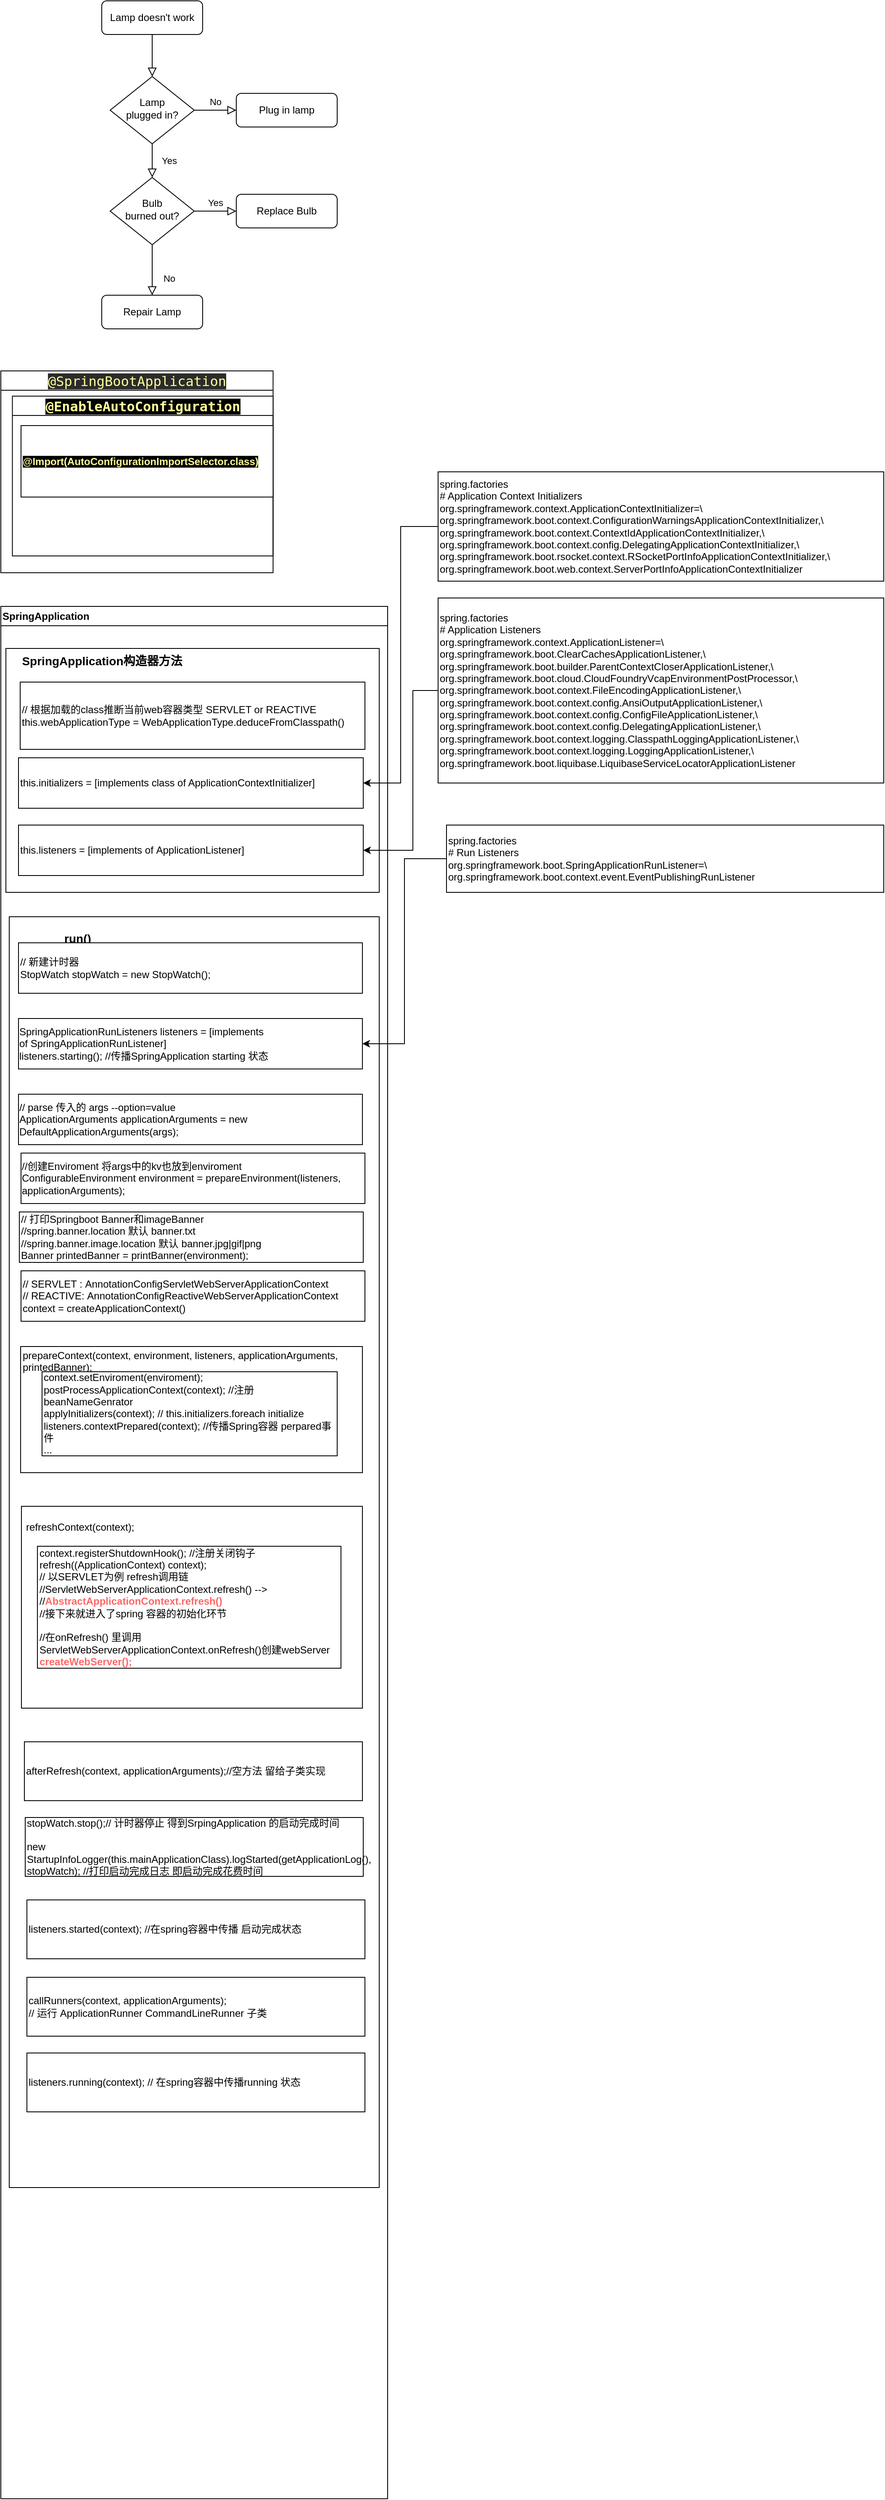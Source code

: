 <mxfile version="21.2.1" type="github">
  <diagram id="C5RBs43oDa-KdzZeNtuy" name="Page-1">
    <mxGraphModel dx="1434" dy="771" grid="1" gridSize="10" guides="1" tooltips="1" connect="1" arrows="1" fold="1" page="1" pageScale="1" pageWidth="827" pageHeight="1169" math="0" shadow="0">
      <root>
        <mxCell id="WIyWlLk6GJQsqaUBKTNV-0" />
        <mxCell id="WIyWlLk6GJQsqaUBKTNV-1" parent="WIyWlLk6GJQsqaUBKTNV-0" />
        <mxCell id="WIyWlLk6GJQsqaUBKTNV-2" value="" style="rounded=0;html=1;jettySize=auto;orthogonalLoop=1;fontSize=11;endArrow=block;endFill=0;endSize=8;strokeWidth=1;shadow=0;labelBackgroundColor=none;edgeStyle=orthogonalEdgeStyle;" parent="WIyWlLk6GJQsqaUBKTNV-1" source="WIyWlLk6GJQsqaUBKTNV-3" target="WIyWlLk6GJQsqaUBKTNV-6" edge="1">
          <mxGeometry relative="1" as="geometry" />
        </mxCell>
        <mxCell id="WIyWlLk6GJQsqaUBKTNV-3" value="Lamp doesn&#39;t work" style="rounded=1;whiteSpace=wrap;html=1;fontSize=12;glass=0;strokeWidth=1;shadow=0;" parent="WIyWlLk6GJQsqaUBKTNV-1" vertex="1">
          <mxGeometry x="160" y="80" width="120" height="40" as="geometry" />
        </mxCell>
        <mxCell id="WIyWlLk6GJQsqaUBKTNV-4" value="Yes" style="rounded=0;html=1;jettySize=auto;orthogonalLoop=1;fontSize=11;endArrow=block;endFill=0;endSize=8;strokeWidth=1;shadow=0;labelBackgroundColor=none;edgeStyle=orthogonalEdgeStyle;" parent="WIyWlLk6GJQsqaUBKTNV-1" source="WIyWlLk6GJQsqaUBKTNV-6" target="WIyWlLk6GJQsqaUBKTNV-10" edge="1">
          <mxGeometry y="20" relative="1" as="geometry">
            <mxPoint as="offset" />
          </mxGeometry>
        </mxCell>
        <mxCell id="WIyWlLk6GJQsqaUBKTNV-5" value="No" style="edgeStyle=orthogonalEdgeStyle;rounded=0;html=1;jettySize=auto;orthogonalLoop=1;fontSize=11;endArrow=block;endFill=0;endSize=8;strokeWidth=1;shadow=0;labelBackgroundColor=none;" parent="WIyWlLk6GJQsqaUBKTNV-1" source="WIyWlLk6GJQsqaUBKTNV-6" target="WIyWlLk6GJQsqaUBKTNV-7" edge="1">
          <mxGeometry y="10" relative="1" as="geometry">
            <mxPoint as="offset" />
          </mxGeometry>
        </mxCell>
        <mxCell id="WIyWlLk6GJQsqaUBKTNV-6" value="Lamp&lt;br&gt;plugged in?" style="rhombus;whiteSpace=wrap;html=1;shadow=0;fontFamily=Helvetica;fontSize=12;align=center;strokeWidth=1;spacing=6;spacingTop=-4;" parent="WIyWlLk6GJQsqaUBKTNV-1" vertex="1">
          <mxGeometry x="170" y="170" width="100" height="80" as="geometry" />
        </mxCell>
        <mxCell id="WIyWlLk6GJQsqaUBKTNV-7" value="Plug in lamp" style="rounded=1;whiteSpace=wrap;html=1;fontSize=12;glass=0;strokeWidth=1;shadow=0;" parent="WIyWlLk6GJQsqaUBKTNV-1" vertex="1">
          <mxGeometry x="320" y="190" width="120" height="40" as="geometry" />
        </mxCell>
        <mxCell id="WIyWlLk6GJQsqaUBKTNV-8" value="No" style="rounded=0;html=1;jettySize=auto;orthogonalLoop=1;fontSize=11;endArrow=block;endFill=0;endSize=8;strokeWidth=1;shadow=0;labelBackgroundColor=none;edgeStyle=orthogonalEdgeStyle;" parent="WIyWlLk6GJQsqaUBKTNV-1" source="WIyWlLk6GJQsqaUBKTNV-10" target="WIyWlLk6GJQsqaUBKTNV-11" edge="1">
          <mxGeometry x="0.333" y="20" relative="1" as="geometry">
            <mxPoint as="offset" />
          </mxGeometry>
        </mxCell>
        <mxCell id="WIyWlLk6GJQsqaUBKTNV-9" value="Yes" style="edgeStyle=orthogonalEdgeStyle;rounded=0;html=1;jettySize=auto;orthogonalLoop=1;fontSize=11;endArrow=block;endFill=0;endSize=8;strokeWidth=1;shadow=0;labelBackgroundColor=none;" parent="WIyWlLk6GJQsqaUBKTNV-1" source="WIyWlLk6GJQsqaUBKTNV-10" target="WIyWlLk6GJQsqaUBKTNV-12" edge="1">
          <mxGeometry y="10" relative="1" as="geometry">
            <mxPoint as="offset" />
          </mxGeometry>
        </mxCell>
        <mxCell id="WIyWlLk6GJQsqaUBKTNV-10" value="Bulb&lt;br&gt;burned out?" style="rhombus;whiteSpace=wrap;html=1;shadow=0;fontFamily=Helvetica;fontSize=12;align=center;strokeWidth=1;spacing=6;spacingTop=-4;" parent="WIyWlLk6GJQsqaUBKTNV-1" vertex="1">
          <mxGeometry x="170" y="290" width="100" height="80" as="geometry" />
        </mxCell>
        <mxCell id="WIyWlLk6GJQsqaUBKTNV-11" value="Repair Lamp" style="rounded=1;whiteSpace=wrap;html=1;fontSize=12;glass=0;strokeWidth=1;shadow=0;" parent="WIyWlLk6GJQsqaUBKTNV-1" vertex="1">
          <mxGeometry x="160" y="430" width="120" height="40" as="geometry" />
        </mxCell>
        <mxCell id="WIyWlLk6GJQsqaUBKTNV-12" value="Replace Bulb" style="rounded=1;whiteSpace=wrap;html=1;fontSize=12;glass=0;strokeWidth=1;shadow=0;" parent="WIyWlLk6GJQsqaUBKTNV-1" vertex="1">
          <mxGeometry x="320" y="310" width="120" height="40" as="geometry" />
        </mxCell>
        <mxCell id="ttMFiYH-_PNSuwCw0Hvd-2" value="&lt;pre style=&quot;border-color: var(--border-color); font-weight: 400; text-align: left; background-color: rgb(43, 43, 43); font-family: &amp;quot;M+ 1mn&amp;quot;, monospace; font-size: 12pt;&quot;&gt;&lt;font style=&quot;border-color: var(--border-color);&quot; color=&quot;#ffff99&quot;&gt;@SpringBootApplication&lt;/font&gt;&lt;/pre&gt;" style="swimlane;whiteSpace=wrap;html=1;" parent="WIyWlLk6GJQsqaUBKTNV-1" vertex="1">
          <mxGeometry x="40" y="520" width="323.75" height="240" as="geometry" />
        </mxCell>
        <mxCell id="ttMFiYH-_PNSuwCw0Hvd-4" value="&lt;pre style=&quot;font-family: &amp;quot;M+ 1mn&amp;quot;, monospace; font-size: 12pt;&quot;&gt;&lt;span style=&quot;background-color: rgb(0, 0, 0);&quot;&gt;&lt;font color=&quot;#ffff99&quot;&gt;@EnableAutoConfiguration&lt;/font&gt;&lt;/span&gt;&lt;/pre&gt;" style="swimlane;whiteSpace=wrap;html=1;" parent="ttMFiYH-_PNSuwCw0Hvd-2" vertex="1">
          <mxGeometry x="13.75" y="30" width="310" height="190" as="geometry" />
        </mxCell>
        <mxCell id="ttMFiYH-_PNSuwCw0Hvd-6" value="&lt;b&gt;&lt;font style=&quot;background-color: rgb(0, 0, 0);&quot; color=&quot;#ffff99&quot;&gt;@Import(AutoConfigurationImportSelector.class)&lt;/font&gt;&lt;/b&gt;" style="whiteSpace=wrap;html=1;align=left;" parent="ttMFiYH-_PNSuwCw0Hvd-4" vertex="1">
          <mxGeometry x="10.25" y="35" width="299.75" height="85" as="geometry" />
        </mxCell>
        <mxCell id="s4y_qQUdnjhd9skRipB7-0" value="SpringApplication" style="swimlane;whiteSpace=wrap;html=1;align=left;" parent="WIyWlLk6GJQsqaUBKTNV-1" vertex="1">
          <mxGeometry x="40" y="800" width="460" height="2250" as="geometry" />
        </mxCell>
        <mxCell id="s4y_qQUdnjhd9skRipB7-11" value="" style="rounded=0;whiteSpace=wrap;html=1;" parent="s4y_qQUdnjhd9skRipB7-0" vertex="1">
          <mxGeometry x="6" y="50" width="444" height="290" as="geometry" />
        </mxCell>
        <mxCell id="s4y_qQUdnjhd9skRipB7-1" value="// 根据加载的class推断当前web容器类型 SERVLET or REACTIVE&lt;br&gt;this.webApplicationType =&amp;nbsp;WebApplicationType.deduceFromClasspath()" style="whiteSpace=wrap;html=1;align=left;" parent="s4y_qQUdnjhd9skRipB7-0" vertex="1">
          <mxGeometry x="23" y="90" width="410" height="80" as="geometry" />
        </mxCell>
        <mxCell id="s4y_qQUdnjhd9skRipB7-6" value="this.listeners = [implements of&amp;nbsp;ApplicationListener]" style="whiteSpace=wrap;html=1;align=left;" parent="s4y_qQUdnjhd9skRipB7-0" vertex="1">
          <mxGeometry x="21" y="260" width="410" height="60" as="geometry" />
        </mxCell>
        <mxCell id="s4y_qQUdnjhd9skRipB7-2" value="this.initializers = [implements class of ApplicationContextInitializer]" style="whiteSpace=wrap;html=1;align=left;" parent="s4y_qQUdnjhd9skRipB7-0" vertex="1">
          <mxGeometry x="21" y="180" width="410" height="60" as="geometry" />
        </mxCell>
        <mxCell id="s4y_qQUdnjhd9skRipB7-12" value="&lt;span style=&quot;font-size: 14px;&quot;&gt;&lt;b&gt;SpringApplication构造器方法&lt;/b&gt;&lt;/span&gt;" style="text;html=1;strokeColor=none;fillColor=none;align=center;verticalAlign=middle;whiteSpace=wrap;rounded=0;" parent="s4y_qQUdnjhd9skRipB7-0" vertex="1">
          <mxGeometry x="21" y="50" width="199" height="30" as="geometry" />
        </mxCell>
        <mxCell id="s4y_qQUdnjhd9skRipB7-13" value="" style="rounded=0;whiteSpace=wrap;html=1;" parent="s4y_qQUdnjhd9skRipB7-0" vertex="1">
          <mxGeometry x="10" y="369" width="440" height="1511" as="geometry" />
        </mxCell>
        <mxCell id="s4y_qQUdnjhd9skRipB7-14" value="run()" style="text;html=1;strokeColor=none;fillColor=none;align=center;verticalAlign=middle;whiteSpace=wrap;rounded=0;fontStyle=1;fontSize=14;" parent="s4y_qQUdnjhd9skRipB7-0" vertex="1">
          <mxGeometry x="22" y="380" width="139" height="30" as="geometry" />
        </mxCell>
        <mxCell id="s4y_qQUdnjhd9skRipB7-15" value="// 新建计时器&lt;br&gt;StopWatch stopWatch = new StopWatch();" style="rounded=0;whiteSpace=wrap;html=1;align=left;" parent="s4y_qQUdnjhd9skRipB7-0" vertex="1">
          <mxGeometry x="21" y="400" width="409" height="60" as="geometry" />
        </mxCell>
        <mxCell id="s4y_qQUdnjhd9skRipB7-16" value="&lt;div style=&quot;text-align: left;&quot;&gt;&lt;span style=&quot;background-color: initial;&quot;&gt;SpringApplicationRunListeners listeners = [implements of&amp;nbsp;SpringApplicationRunListener]&lt;/span&gt;&lt;/div&gt;&lt;div style=&quot;text-align: left;&quot;&gt;&lt;span style=&quot;background-color: initial;&quot;&gt;listeners.starting(); //传播SpringApplication starting 状态&amp;nbsp;&lt;/span&gt;&lt;/div&gt;" style="rounded=0;whiteSpace=wrap;html=1;" parent="s4y_qQUdnjhd9skRipB7-0" vertex="1">
          <mxGeometry x="21" y="490" width="409" height="60" as="geometry" />
        </mxCell>
        <mxCell id="s4y_qQUdnjhd9skRipB7-22" value="&lt;div style=&quot;text-align: left;&quot;&gt;// parse 传入的 args --option=value&lt;/div&gt;&lt;div style=&quot;text-align: left;&quot;&gt;ApplicationArguments applicationArguments = new DefaultApplicationArguments(args);&amp;nbsp;&lt;br&gt;&lt;/div&gt;" style="rounded=0;whiteSpace=wrap;html=1;" parent="s4y_qQUdnjhd9skRipB7-0" vertex="1">
          <mxGeometry x="21" y="580" width="409" height="60" as="geometry" />
        </mxCell>
        <mxCell id="s4y_qQUdnjhd9skRipB7-23" value="&lt;div style=&quot;text-align: left;&quot;&gt;//创建Enviroment 将args中的kv也放到enviroment&lt;/div&gt;&lt;div style=&quot;text-align: left;&quot;&gt;ConfigurableEnvironment environment = prepareEnvironment(listeners, applicationArguments);&lt;br&gt;&lt;/div&gt;" style="rounded=0;whiteSpace=wrap;html=1;" parent="s4y_qQUdnjhd9skRipB7-0" vertex="1">
          <mxGeometry x="24" y="650" width="409" height="60" as="geometry" />
        </mxCell>
        <mxCell id="s4y_qQUdnjhd9skRipB7-24" value="&lt;div style=&quot;&quot;&gt;// 打印Springboot Banner和imageBanner&lt;/div&gt;&lt;div style=&quot;&quot;&gt;//spring.banner.location 默认 banner.txt&lt;/div&gt;&lt;div style=&quot;&quot;&gt;//spring.banner.image.location 默认 banner.jpg|gif|png&lt;/div&gt;&lt;div style=&quot;&quot;&gt;Banner printedBanner = printBanner(environment);&lt;br&gt;&lt;/div&gt;" style="rounded=0;whiteSpace=wrap;html=1;align=left;" parent="s4y_qQUdnjhd9skRipB7-0" vertex="1">
          <mxGeometry x="22" y="720" width="409" height="60" as="geometry" />
        </mxCell>
        <mxCell id="s4y_qQUdnjhd9skRipB7-25" value="&lt;div style=&quot;&quot;&gt;// SERVLET :&amp;nbsp;AnnotationConfigServletWebServerApplicationContext&lt;/div&gt;&lt;div style=&quot;&quot;&gt;// REACTIVE:&amp;nbsp;AnnotationConfigReactiveWebServerApplicationContext&lt;/div&gt;&lt;div style=&quot;&quot;&gt;context = createApplicationContext()&lt;br&gt;&lt;/div&gt;" style="rounded=0;whiteSpace=wrap;html=1;align=left;" parent="s4y_qQUdnjhd9skRipB7-0" vertex="1">
          <mxGeometry x="24" y="790" width="409" height="60" as="geometry" />
        </mxCell>
        <mxCell id="s4y_qQUdnjhd9skRipB7-26" value="&lt;div style=&quot;&quot;&gt;&lt;br&gt;&lt;/div&gt;" style="rounded=0;whiteSpace=wrap;html=1;align=left;" parent="s4y_qQUdnjhd9skRipB7-0" vertex="1">
          <mxGeometry x="23.5" y="880" width="406.5" height="150" as="geometry" />
        </mxCell>
        <mxCell id="s4y_qQUdnjhd9skRipB7-27" value="&lt;div style=&quot;border-color: var(--border-color);&quot;&gt;prepareContext(context, environment, listeners, applicationArguments, printedBanner);&lt;br style=&quot;border-color: var(--border-color);&quot;&gt;&lt;/div&gt;&lt;div style=&quot;border-color: var(--border-color);&quot;&gt;&lt;br style=&quot;border-color: var(--border-color);&quot;&gt;&lt;/div&gt;" style="text;html=1;strokeColor=none;fillColor=none;align=left;verticalAlign=middle;whiteSpace=wrap;rounded=0;" parent="s4y_qQUdnjhd9skRipB7-0" vertex="1">
          <mxGeometry x="24" y="880" width="400" height="50" as="geometry" />
        </mxCell>
        <mxCell id="s4y_qQUdnjhd9skRipB7-28" value="context.setEnviroment(enviroment);&lt;br&gt;postProcessApplicationContext(context); //注册beanNameGenrator&lt;br&gt;&lt;span style=&quot;background-color: initial;&quot;&gt;  &lt;/span&gt;&lt;span style=&quot;background-color: initial;&quot;&gt;applyInitializers(context); // this.initializers.foreach initialize&lt;br&gt;&lt;/span&gt;listeners.contextPrepared(context); //传播Spring容器 perpared事件&lt;br&gt;...&lt;br&gt;" style="rounded=0;whiteSpace=wrap;html=1;align=left;" parent="s4y_qQUdnjhd9skRipB7-0" vertex="1">
          <mxGeometry x="49" y="910" width="351" height="100" as="geometry" />
        </mxCell>
        <mxCell id="s4y_qQUdnjhd9skRipB7-29" value="&lt;div style=&quot;&quot;&gt;&lt;br&gt;&lt;/div&gt;" style="rounded=0;whiteSpace=wrap;html=1;align=left;" parent="s4y_qQUdnjhd9skRipB7-0" vertex="1">
          <mxGeometry x="24.5" y="1070" width="405.5" height="240" as="geometry" />
        </mxCell>
        <mxCell id="s4y_qQUdnjhd9skRipB7-30" value="refreshContext(context);" style="text;html=1;strokeColor=none;fillColor=none;align=left;verticalAlign=middle;whiteSpace=wrap;rounded=0;" parent="s4y_qQUdnjhd9skRipB7-0" vertex="1">
          <mxGeometry x="28" y="1080" width="282" height="30" as="geometry" />
        </mxCell>
        <mxCell id="s4y_qQUdnjhd9skRipB7-31" value="context.registerShutdownHook(); //注册关闭钩子&lt;br&gt;refresh((ApplicationContext) context);&lt;br&gt;// 以SERVLET为例 refresh调用链&lt;br&gt;//ServletWebServerApplicationContext.refresh() --&amp;gt;&lt;br&gt;//&lt;b&gt;&lt;font color=&quot;#ff6666&quot;&gt;AbstractApplicationContext.refresh()&lt;/font&gt;&lt;/b&gt;&lt;br&gt;//接下来就进入了spring 容器的初始化环节&lt;br&gt;&lt;br&gt;//在onRefresh() 里调用ServletWebServerApplicationContext.onRefresh()创建webServer&lt;br&gt;&lt;b&gt;&lt;font color=&quot;#ff6666&quot;&gt;createWebServer();&lt;/font&gt;&lt;/b&gt;" style="rounded=0;whiteSpace=wrap;html=1;align=left;" parent="s4y_qQUdnjhd9skRipB7-0" vertex="1">
          <mxGeometry x="43.5" y="1117.5" width="361" height="145" as="geometry" />
        </mxCell>
        <mxCell id="s4y_qQUdnjhd9skRipB7-32" value="&lt;div style=&quot;&quot;&gt;afterRefresh(context, applicationArguments);//空方法 留给子类实现&lt;br&gt;&lt;/div&gt;" style="rounded=0;whiteSpace=wrap;html=1;align=left;" parent="s4y_qQUdnjhd9skRipB7-0" vertex="1">
          <mxGeometry x="28" y="1350" width="402" height="70" as="geometry" />
        </mxCell>
        <mxCell id="s4y_qQUdnjhd9skRipB7-33" value="&lt;div style=&quot;&quot;&gt;stopWatch.stop();// 计时器停止 得到SrpingApplication 的启动完成时间&lt;br&gt;&lt;/div&gt;&lt;div style=&quot;&quot;&gt;&lt;br&gt;&lt;/div&gt;&lt;div style=&quot;&quot;&gt;new StartupInfoLogger(this.mainApplicationClass).logStarted(getApplicationLog(), stopWatch); //打印启动完成日志 即启动完成花费时间&lt;/div&gt;" style="rounded=0;whiteSpace=wrap;html=1;align=left;" parent="s4y_qQUdnjhd9skRipB7-0" vertex="1">
          <mxGeometry x="29" y="1440" width="402" height="70" as="geometry" />
        </mxCell>
        <mxCell id="s4y_qQUdnjhd9skRipB7-56" value="&lt;div style=&quot;&quot;&gt;listeners.started(context); //在spring容器中传播 启动完成状态&lt;br&gt;&lt;/div&gt;" style="rounded=0;whiteSpace=wrap;html=1;align=left;" parent="s4y_qQUdnjhd9skRipB7-0" vertex="1">
          <mxGeometry x="31" y="1538" width="402" height="70" as="geometry" />
        </mxCell>
        <mxCell id="s4y_qQUdnjhd9skRipB7-57" value="&lt;div style=&quot;&quot;&gt;callRunners(context, applicationArguments);&lt;br&gt;&lt;/div&gt;&lt;div style=&quot;&quot;&gt;// 运行&amp;nbsp;ApplicationRunner&amp;nbsp;CommandLineRunner 子类&lt;/div&gt;" style="rounded=0;whiteSpace=wrap;html=1;align=left;" parent="s4y_qQUdnjhd9skRipB7-0" vertex="1">
          <mxGeometry x="31" y="1630" width="402" height="70" as="geometry" />
        </mxCell>
        <mxCell id="s4y_qQUdnjhd9skRipB7-58" value="&lt;div style=&quot;&quot;&gt;listeners.running(context); // 在spring容器中传播running 状态&lt;br&gt;&lt;/div&gt;" style="rounded=0;whiteSpace=wrap;html=1;align=left;" parent="s4y_qQUdnjhd9skRipB7-0" vertex="1">
          <mxGeometry x="31" y="1720" width="402" height="70" as="geometry" />
        </mxCell>
        <mxCell id="s4y_qQUdnjhd9skRipB7-5" style="edgeStyle=orthogonalEdgeStyle;rounded=0;orthogonalLoop=1;jettySize=auto;html=1;exitX=0;exitY=0.5;exitDx=0;exitDy=0;entryX=1;entryY=0.5;entryDx=0;entryDy=0;" parent="WIyWlLk6GJQsqaUBKTNV-1" source="s4y_qQUdnjhd9skRipB7-4" target="s4y_qQUdnjhd9skRipB7-2" edge="1">
          <mxGeometry relative="1" as="geometry" />
        </mxCell>
        <mxCell id="s4y_qQUdnjhd9skRipB7-4" value="&lt;div style=&quot;border-color: var(--border-color);&quot;&gt;spring.factories&lt;/div&gt;&lt;div style=&quot;border-color: var(--border-color);&quot;&gt;# Application Context Initializers&lt;/div&gt;&lt;div style=&quot;border-color: var(--border-color);&quot;&gt;org.springframework.context.ApplicationContextInitializer=\&lt;/div&gt;&lt;div style=&quot;border-color: var(--border-color);&quot;&gt;org.springframework.boot.context.ConfigurationWarningsApplicationContextInitializer,\&lt;/div&gt;&lt;div style=&quot;border-color: var(--border-color);&quot;&gt;org.springframework.boot.context.ContextIdApplicationContextInitializer,\&lt;/div&gt;&lt;div style=&quot;border-color: var(--border-color);&quot;&gt;org.springframework.boot.context.config.DelegatingApplicationContextInitializer,\&lt;/div&gt;&lt;div style=&quot;border-color: var(--border-color);&quot;&gt;org.springframework.boot.rsocket.context.RSocketPortInfoApplicationContextInitializer,\&lt;/div&gt;&lt;div style=&quot;border-color: var(--border-color);&quot;&gt;org.springframework.boot.web.context.ServerPortInfoApplicationContextInitializer&lt;/div&gt;" style="rounded=0;whiteSpace=wrap;html=1;align=left;" parent="WIyWlLk6GJQsqaUBKTNV-1" vertex="1">
          <mxGeometry x="560" y="640" width="530" height="130" as="geometry" />
        </mxCell>
        <mxCell id="s4y_qQUdnjhd9skRipB7-10" style="edgeStyle=orthogonalEdgeStyle;rounded=0;orthogonalLoop=1;jettySize=auto;html=1;exitX=0;exitY=0.5;exitDx=0;exitDy=0;entryX=1;entryY=0.5;entryDx=0;entryDy=0;" parent="WIyWlLk6GJQsqaUBKTNV-1" source="s4y_qQUdnjhd9skRipB7-7" target="s4y_qQUdnjhd9skRipB7-6" edge="1">
          <mxGeometry relative="1" as="geometry">
            <Array as="points">
              <mxPoint x="530" y="900" />
              <mxPoint x="530" y="1090" />
            </Array>
          </mxGeometry>
        </mxCell>
        <mxCell id="s4y_qQUdnjhd9skRipB7-7" value="&lt;div style=&quot;border-color: var(--border-color);&quot;&gt;spring.factories&lt;/div&gt;&lt;div style=&quot;border-color: var(--border-color);&quot;&gt;&lt;div style=&quot;border-color: var(--border-color);&quot;&gt;# Application Listeners&lt;/div&gt;&lt;div style=&quot;border-color: var(--border-color);&quot;&gt;org.springframework.context.ApplicationListener=\&lt;/div&gt;&lt;div style=&quot;border-color: var(--border-color);&quot;&gt;org.springframework.boot.ClearCachesApplicationListener,\&lt;/div&gt;&lt;div style=&quot;border-color: var(--border-color);&quot;&gt;org.springframework.boot.builder.ParentContextCloserApplicationListener,\&lt;/div&gt;&lt;div style=&quot;border-color: var(--border-color);&quot;&gt;org.springframework.boot.cloud.CloudFoundryVcapEnvironmentPostProcessor,\&lt;/div&gt;&lt;div style=&quot;border-color: var(--border-color);&quot;&gt;org.springframework.boot.context.FileEncodingApplicationListener,\&lt;/div&gt;&lt;div style=&quot;border-color: var(--border-color);&quot;&gt;org.springframework.boot.context.config.AnsiOutputApplicationListener,\&lt;/div&gt;&lt;div style=&quot;border-color: var(--border-color);&quot;&gt;org.springframework.boot.context.config.ConfigFileApplicationListener,\&lt;/div&gt;&lt;div style=&quot;border-color: var(--border-color);&quot;&gt;org.springframework.boot.context.config.DelegatingApplicationListener,\&lt;/div&gt;&lt;div style=&quot;border-color: var(--border-color);&quot;&gt;org.springframework.boot.context.logging.ClasspathLoggingApplicationListener,\&lt;/div&gt;&lt;div style=&quot;border-color: var(--border-color);&quot;&gt;org.springframework.boot.context.logging.LoggingApplicationListener,\&lt;/div&gt;&lt;div style=&quot;border-color: var(--border-color);&quot;&gt;org.springframework.boot.liquibase.LiquibaseServiceLocatorApplicationListener&lt;/div&gt;&lt;/div&gt;" style="rounded=0;whiteSpace=wrap;html=1;align=left;" parent="WIyWlLk6GJQsqaUBKTNV-1" vertex="1">
          <mxGeometry x="560" y="790" width="530" height="220" as="geometry" />
        </mxCell>
        <mxCell id="s4y_qQUdnjhd9skRipB7-18" style="edgeStyle=orthogonalEdgeStyle;rounded=0;orthogonalLoop=1;jettySize=auto;html=1;exitX=0;exitY=0.5;exitDx=0;exitDy=0;entryX=1;entryY=0.5;entryDx=0;entryDy=0;" parent="WIyWlLk6GJQsqaUBKTNV-1" source="s4y_qQUdnjhd9skRipB7-17" target="s4y_qQUdnjhd9skRipB7-16" edge="1">
          <mxGeometry relative="1" as="geometry" />
        </mxCell>
        <mxCell id="s4y_qQUdnjhd9skRipB7-17" value="&lt;div style=&quot;border-color: var(--border-color);&quot;&gt;spring.factories&lt;/div&gt;&lt;div style=&quot;border-color: var(--border-color);&quot;&gt;&lt;div style=&quot;border-color: var(--border-color);&quot;&gt;# Run Listeners&lt;/div&gt;&lt;div style=&quot;border-color: var(--border-color);&quot;&gt;org.springframework.boot.SpringApplicationRunListener=\&lt;/div&gt;&lt;div style=&quot;border-color: var(--border-color);&quot;&gt;org.springframework.boot.context.event.EventPublishingRunListener&lt;/div&gt;&lt;/div&gt;" style="rounded=0;whiteSpace=wrap;html=1;align=left;" parent="WIyWlLk6GJQsqaUBKTNV-1" vertex="1">
          <mxGeometry x="570" y="1060" width="520" height="80" as="geometry" />
        </mxCell>
      </root>
    </mxGraphModel>
  </diagram>
</mxfile>
